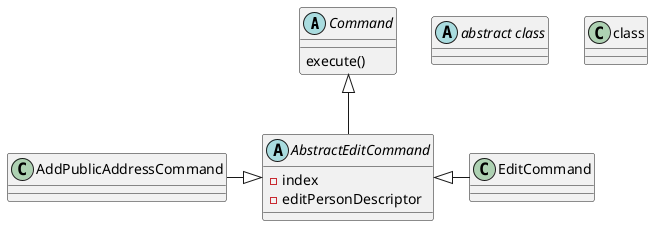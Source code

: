 @startuml
'https://plantuml.com/class-diagram

abstract Command {
    execute()
}
abstract AbstractEditCommand {
    -index
    -editPersonDescriptor
}
class EditCommand
class AddPublicAddressCommand
Command <|-- AbstractEditCommand
AbstractEditCommand <|- EditCommand
AddPublicAddressCommand -|> AbstractEditCommand
abstract "abstract class"
class "class"

@enduml
